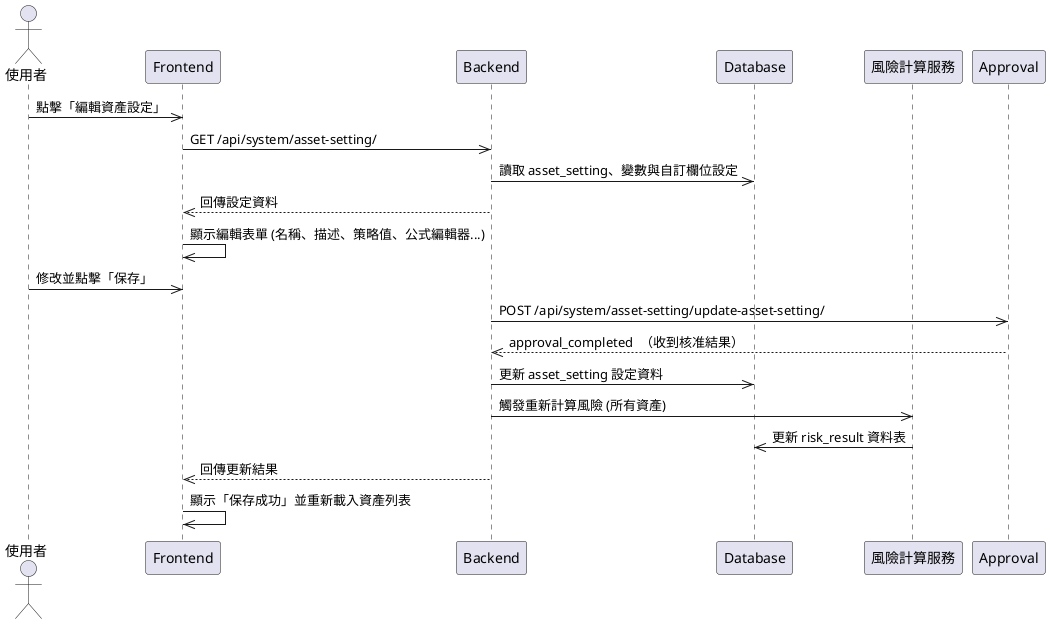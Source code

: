 @startuml
actor User as "使用者"
participant Frontend
participant Backend
participant Database
participant Service as "風險計算服務"

User ->> Frontend: 點擊「編輯資產設定」
Frontend ->> Backend: GET /api/system/asset-setting/
Backend ->> Database: 讀取 asset_setting、變數與自訂欄位設定
Backend -->> Frontend: 回傳設定資料
Frontend ->> Frontend: 顯示編輯表單 (名稱、描述、策略值、公式編輯器...)
User ->> Frontend: 修改並點擊「保存」

Backend ->> Approval: POST /api/system/asset-setting/update-asset-setting/
Approval-->>Backend: approval_completed  （收到核准結果）

Backend ->> Database: 更新 asset_setting 設定資料
Backend ->> Service: 觸發重新計算風險 (所有資產)
Service ->> Database: 更新 risk_result 資料表
Backend -->> Frontend: 回傳更新結果
Frontend ->> Frontend: 顯示「保存成功」並重新載入資產列表
@enduml
